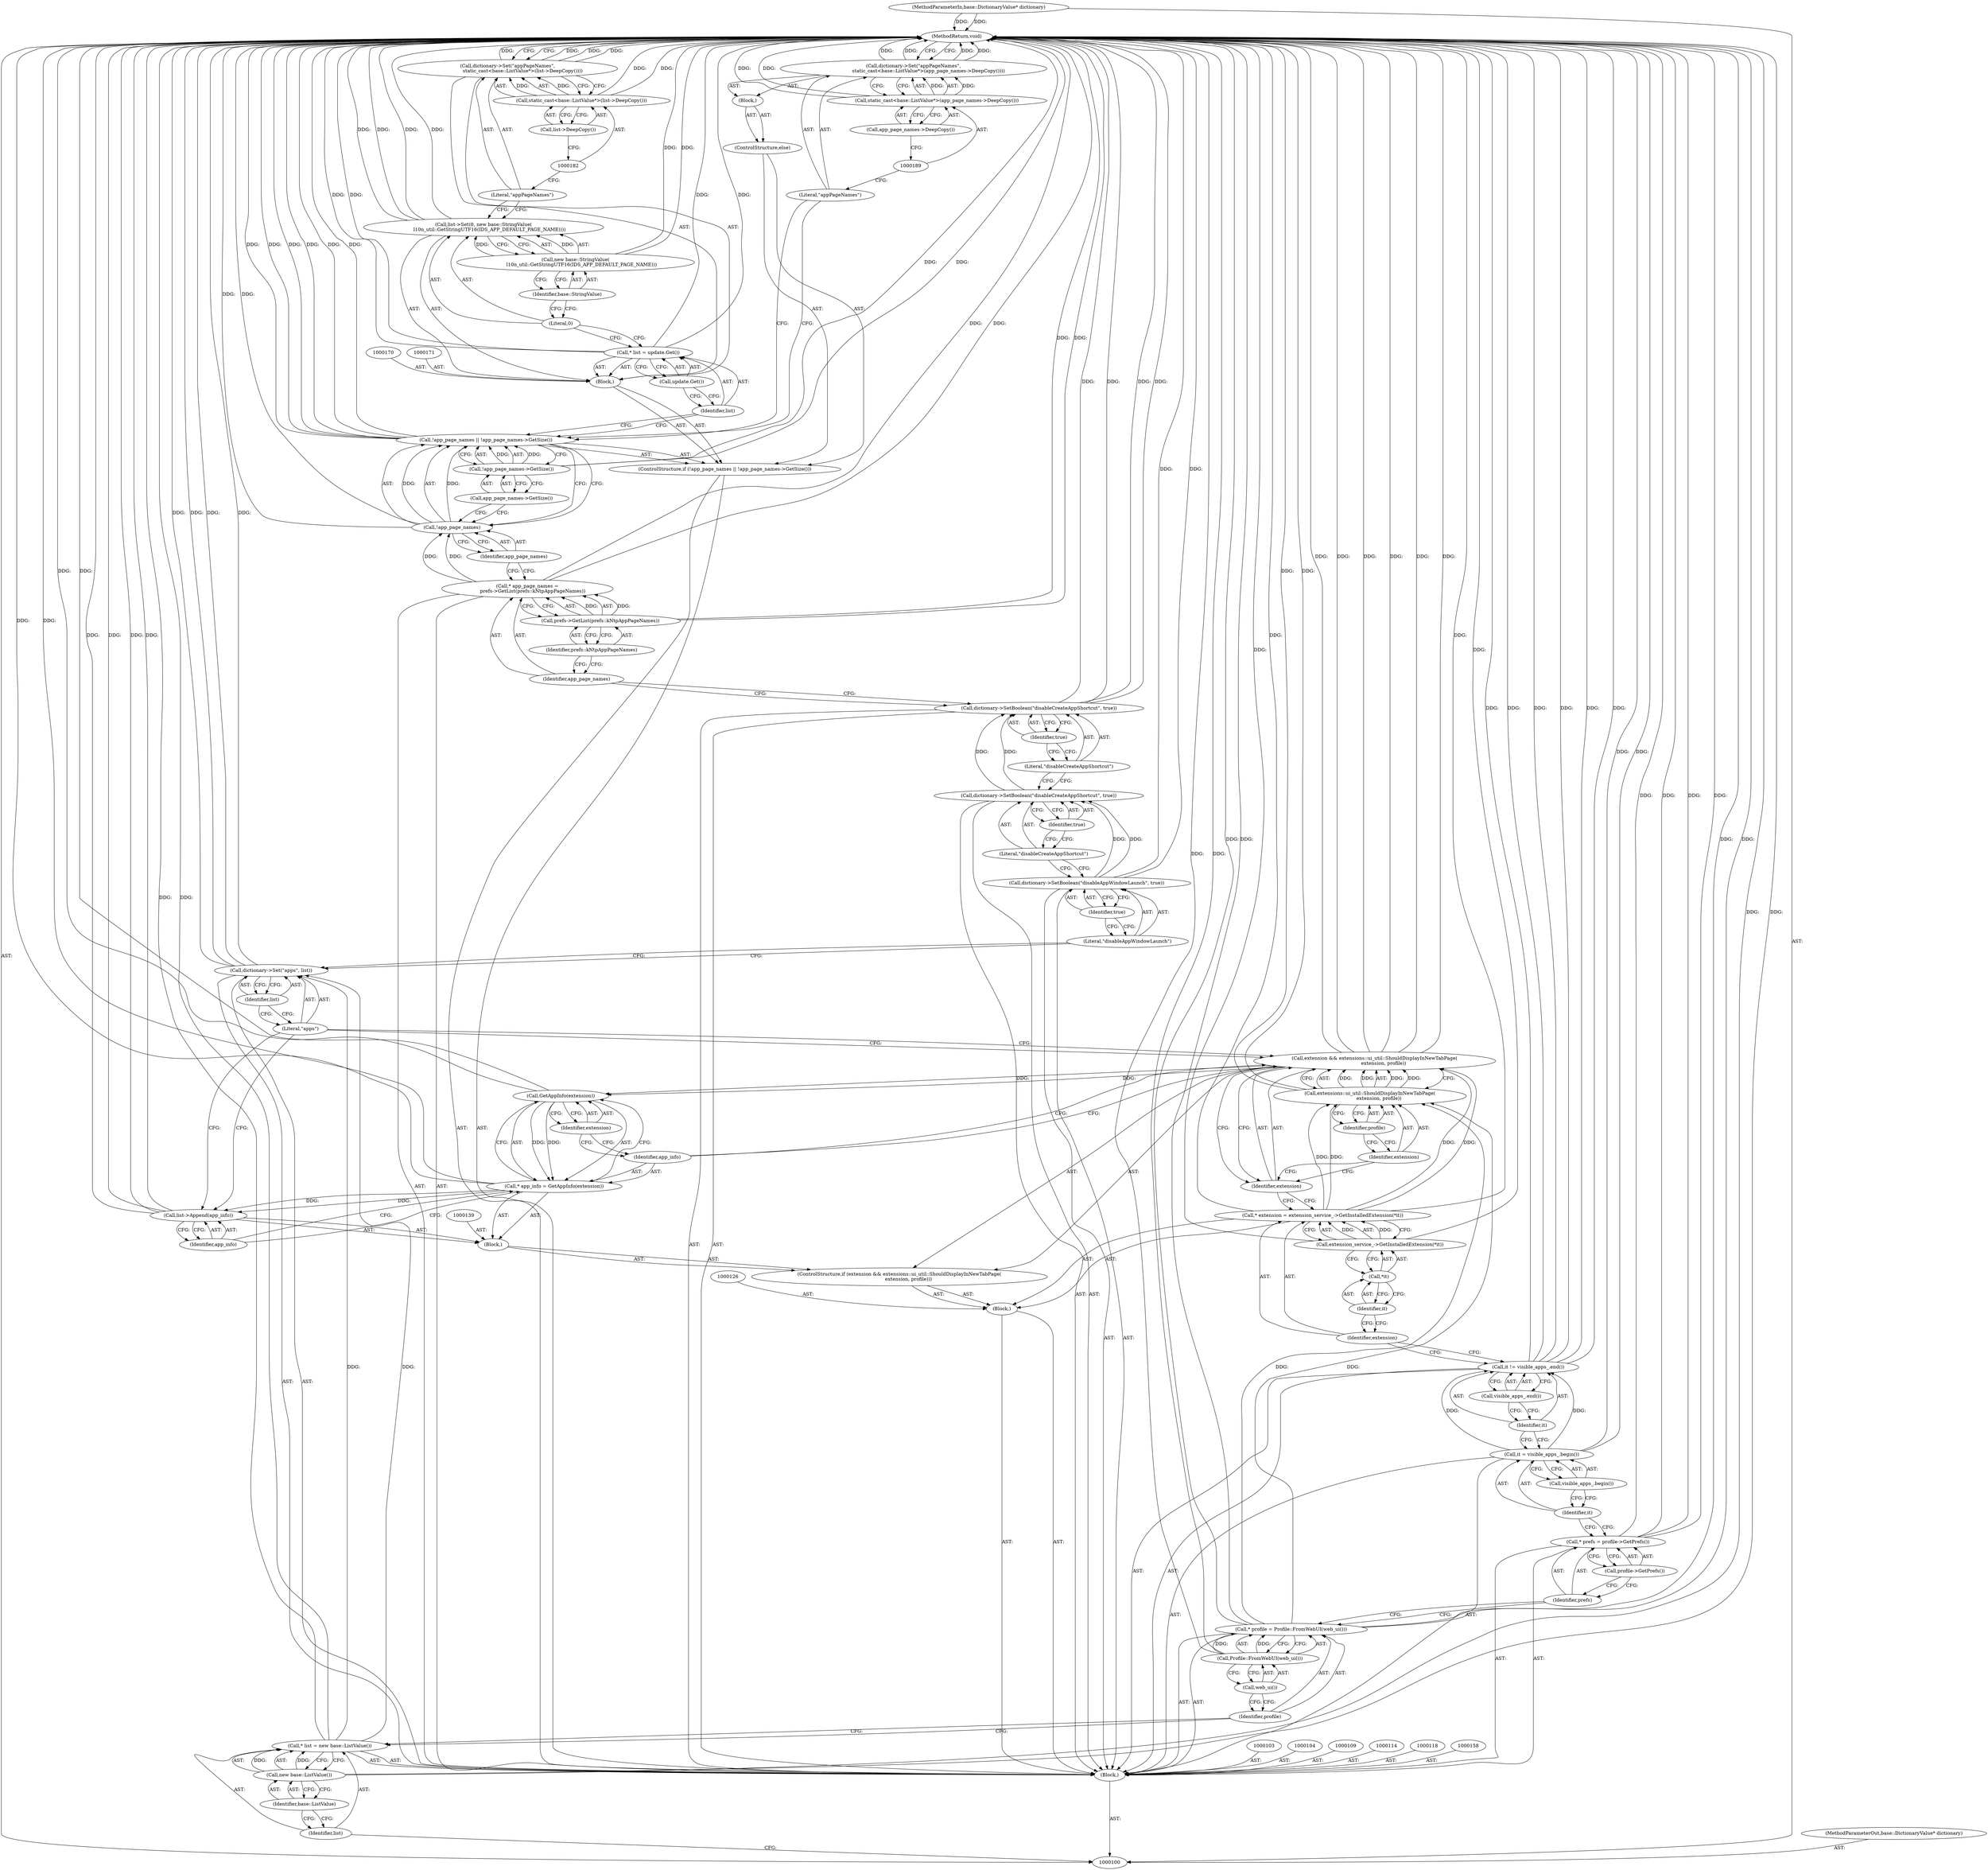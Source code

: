 digraph "1_Chrome_438b99bc730bc665eedfc62c4eb864c981e5c65f_1" {
"1000191" [label="(MethodReturn,void)"];
"1000101" [label="(MethodParameterIn,base::DictionaryValue* dictionary)"];
"1000307" [label="(MethodParameterOut,base::DictionaryValue* dictionary)"];
"1000102" [label="(Block,)"];
"1000127" [label="(Call,* extension = extension_service_->GetInstalledExtension(*it))"];
"1000128" [label="(Identifier,extension)"];
"1000129" [label="(Call,extension_service_->GetInstalledExtension(*it))"];
"1000125" [label="(Block,)"];
"1000130" [label="(Call,*it)"];
"1000131" [label="(Identifier,it)"];
"1000135" [label="(Call,extensions::ui_util::ShouldDisplayInNewTabPage(\n            extension, profile))"];
"1000132" [label="(ControlStructure,if (extension && extensions::ui_util::ShouldDisplayInNewTabPage(\n            extension, profile)))"];
"1000133" [label="(Call,extension && extensions::ui_util::ShouldDisplayInNewTabPage(\n            extension, profile))"];
"1000134" [label="(Identifier,extension)"];
"1000136" [label="(Identifier,extension)"];
"1000137" [label="(Identifier,profile)"];
"1000140" [label="(Call,* app_info = GetAppInfo(extension))"];
"1000141" [label="(Identifier,app_info)"];
"1000142" [label="(Call,GetAppInfo(extension))"];
"1000143" [label="(Identifier,extension)"];
"1000138" [label="(Block,)"];
"1000145" [label="(Identifier,app_info)"];
"1000144" [label="(Call,list->Append(app_info))"];
"1000147" [label="(Literal,\"apps\")"];
"1000148" [label="(Identifier,list)"];
"1000146" [label="(Call,dictionary->Set(\"apps\", list))"];
"1000149" [label="(Call,dictionary->SetBoolean(\"disableAppWindowLaunch\", true))"];
"1000150" [label="(Literal,\"disableAppWindowLaunch\")"];
"1000151" [label="(Identifier,true)"];
"1000152" [label="(Call,dictionary->SetBoolean(\"disableCreateAppShortcut\", true))"];
"1000153" [label="(Literal,\"disableCreateAppShortcut\")"];
"1000154" [label="(Identifier,true)"];
"1000155" [label="(Call,dictionary->SetBoolean(\"disableCreateAppShortcut\", true))"];
"1000156" [label="(Literal,\"disableCreateAppShortcut\")"];
"1000157" [label="(Identifier,true)"];
"1000159" [label="(Call,* app_page_names =\n       prefs->GetList(prefs::kNtpAppPageNames))"];
"1000160" [label="(Identifier,app_page_names)"];
"1000162" [label="(Identifier,prefs::kNtpAppPageNames)"];
"1000161" [label="(Call,prefs->GetList(prefs::kNtpAppPageNames))"];
"1000167" [label="(Call,!app_page_names->GetSize())"];
"1000168" [label="(Call,app_page_names->GetSize())"];
"1000163" [label="(ControlStructure,if (!app_page_names || !app_page_names->GetSize()))"];
"1000164" [label="(Call,!app_page_names || !app_page_names->GetSize())"];
"1000165" [label="(Call,!app_page_names)"];
"1000166" [label="(Identifier,app_page_names)"];
"1000172" [label="(Call,* list = update.Get())"];
"1000173" [label="(Identifier,list)"];
"1000174" [label="(Call,update.Get())"];
"1000169" [label="(Block,)"];
"1000176" [label="(Literal,0)"];
"1000177" [label="(Call,new base::StringValue(\n        l10n_util::GetStringUTF16(IDS_APP_DEFAULT_PAGE_NAME)))"];
"1000178" [label="(Identifier,base::StringValue)"];
"1000175" [label="(Call,list->Set(0, new base::StringValue(\n        l10n_util::GetStringUTF16(IDS_APP_DEFAULT_PAGE_NAME))))"];
"1000180" [label="(Literal,\"appPageNames\")"];
"1000179" [label="(Call,dictionary->Set(\"appPageNames\",\n                    static_cast<base::ListValue*>(list->DeepCopy())))"];
"1000181" [label="(Call,static_cast<base::ListValue*>(list->DeepCopy()))"];
"1000183" [label="(Call,list->DeepCopy())"];
"1000184" [label="(ControlStructure,else)"];
"1000185" [label="(Block,)"];
"1000187" [label="(Literal,\"appPageNames\")"];
"1000186" [label="(Call,dictionary->Set(\"appPageNames\",\n                    static_cast<base::ListValue*>(app_page_names->DeepCopy())))"];
"1000188" [label="(Call,static_cast<base::ListValue*>(app_page_names->DeepCopy()))"];
"1000190" [label="(Call,app_page_names->DeepCopy())"];
"1000105" [label="(Call,* list = new base::ListValue())"];
"1000106" [label="(Identifier,list)"];
"1000107" [label="(Call,new base::ListValue())"];
"1000108" [label="(Identifier,base::ListValue)"];
"1000111" [label="(Identifier,profile)"];
"1000112" [label="(Call,Profile::FromWebUI(web_ui()))"];
"1000113" [label="(Call,web_ui())"];
"1000110" [label="(Call,* profile = Profile::FromWebUI(web_ui()))"];
"1000115" [label="(Call,* prefs = profile->GetPrefs())"];
"1000116" [label="(Identifier,prefs)"];
"1000117" [label="(Call,profile->GetPrefs())"];
"1000119" [label="(Call,it = visible_apps_.begin())"];
"1000120" [label="(Identifier,it)"];
"1000121" [label="(Call,visible_apps_.begin())"];
"1000124" [label="(Call,visible_apps_.end())"];
"1000122" [label="(Call,it != visible_apps_.end())"];
"1000123" [label="(Identifier,it)"];
"1000191" -> "1000100"  [label="AST: "];
"1000191" -> "1000179"  [label="CFG: "];
"1000191" -> "1000186"  [label="CFG: "];
"1000107" -> "1000191"  [label="DDG: "];
"1000105" -> "1000191"  [label="DDG: "];
"1000188" -> "1000191"  [label="DDG: "];
"1000155" -> "1000191"  [label="DDG: "];
"1000155" -> "1000191"  [label="DDG: "];
"1000179" -> "1000191"  [label="DDG: "];
"1000179" -> "1000191"  [label="DDG: "];
"1000122" -> "1000191"  [label="DDG: "];
"1000122" -> "1000191"  [label="DDG: "];
"1000122" -> "1000191"  [label="DDG: "];
"1000175" -> "1000191"  [label="DDG: "];
"1000175" -> "1000191"  [label="DDG: "];
"1000115" -> "1000191"  [label="DDG: "];
"1000115" -> "1000191"  [label="DDG: "];
"1000186" -> "1000191"  [label="DDG: "];
"1000186" -> "1000191"  [label="DDG: "];
"1000177" -> "1000191"  [label="DDG: "];
"1000167" -> "1000191"  [label="DDG: "];
"1000129" -> "1000191"  [label="DDG: "];
"1000164" -> "1000191"  [label="DDG: "];
"1000164" -> "1000191"  [label="DDG: "];
"1000164" -> "1000191"  [label="DDG: "];
"1000140" -> "1000191"  [label="DDG: "];
"1000165" -> "1000191"  [label="DDG: "];
"1000127" -> "1000191"  [label="DDG: "];
"1000144" -> "1000191"  [label="DDG: "];
"1000144" -> "1000191"  [label="DDG: "];
"1000133" -> "1000191"  [label="DDG: "];
"1000133" -> "1000191"  [label="DDG: "];
"1000133" -> "1000191"  [label="DDG: "];
"1000119" -> "1000191"  [label="DDG: "];
"1000149" -> "1000191"  [label="DDG: "];
"1000146" -> "1000191"  [label="DDG: "];
"1000146" -> "1000191"  [label="DDG: "];
"1000110" -> "1000191"  [label="DDG: "];
"1000110" -> "1000191"  [label="DDG: "];
"1000112" -> "1000191"  [label="DDG: "];
"1000101" -> "1000191"  [label="DDG: "];
"1000172" -> "1000191"  [label="DDG: "];
"1000172" -> "1000191"  [label="DDG: "];
"1000142" -> "1000191"  [label="DDG: "];
"1000161" -> "1000191"  [label="DDG: "];
"1000181" -> "1000191"  [label="DDG: "];
"1000159" -> "1000191"  [label="DDG: "];
"1000135" -> "1000191"  [label="DDG: "];
"1000101" -> "1000100"  [label="AST: "];
"1000101" -> "1000191"  [label="DDG: "];
"1000307" -> "1000100"  [label="AST: "];
"1000102" -> "1000100"  [label="AST: "];
"1000103" -> "1000102"  [label="AST: "];
"1000104" -> "1000102"  [label="AST: "];
"1000105" -> "1000102"  [label="AST: "];
"1000109" -> "1000102"  [label="AST: "];
"1000110" -> "1000102"  [label="AST: "];
"1000114" -> "1000102"  [label="AST: "];
"1000115" -> "1000102"  [label="AST: "];
"1000118" -> "1000102"  [label="AST: "];
"1000119" -> "1000102"  [label="AST: "];
"1000122" -> "1000102"  [label="AST: "];
"1000125" -> "1000102"  [label="AST: "];
"1000146" -> "1000102"  [label="AST: "];
"1000149" -> "1000102"  [label="AST: "];
"1000152" -> "1000102"  [label="AST: "];
"1000155" -> "1000102"  [label="AST: "];
"1000158" -> "1000102"  [label="AST: "];
"1000159" -> "1000102"  [label="AST: "];
"1000163" -> "1000102"  [label="AST: "];
"1000127" -> "1000125"  [label="AST: "];
"1000127" -> "1000129"  [label="CFG: "];
"1000128" -> "1000127"  [label="AST: "];
"1000129" -> "1000127"  [label="AST: "];
"1000134" -> "1000127"  [label="CFG: "];
"1000127" -> "1000191"  [label="DDG: "];
"1000129" -> "1000127"  [label="DDG: "];
"1000127" -> "1000133"  [label="DDG: "];
"1000127" -> "1000135"  [label="DDG: "];
"1000128" -> "1000127"  [label="AST: "];
"1000128" -> "1000122"  [label="CFG: "];
"1000131" -> "1000128"  [label="CFG: "];
"1000129" -> "1000127"  [label="AST: "];
"1000129" -> "1000130"  [label="CFG: "];
"1000130" -> "1000129"  [label="AST: "];
"1000127" -> "1000129"  [label="CFG: "];
"1000129" -> "1000191"  [label="DDG: "];
"1000129" -> "1000127"  [label="DDG: "];
"1000125" -> "1000102"  [label="AST: "];
"1000126" -> "1000125"  [label="AST: "];
"1000127" -> "1000125"  [label="AST: "];
"1000132" -> "1000125"  [label="AST: "];
"1000130" -> "1000129"  [label="AST: "];
"1000130" -> "1000131"  [label="CFG: "];
"1000131" -> "1000130"  [label="AST: "];
"1000129" -> "1000130"  [label="CFG: "];
"1000131" -> "1000130"  [label="AST: "];
"1000131" -> "1000128"  [label="CFG: "];
"1000130" -> "1000131"  [label="CFG: "];
"1000135" -> "1000133"  [label="AST: "];
"1000135" -> "1000137"  [label="CFG: "];
"1000136" -> "1000135"  [label="AST: "];
"1000137" -> "1000135"  [label="AST: "];
"1000133" -> "1000135"  [label="CFG: "];
"1000135" -> "1000191"  [label="DDG: "];
"1000135" -> "1000133"  [label="DDG: "];
"1000135" -> "1000133"  [label="DDG: "];
"1000127" -> "1000135"  [label="DDG: "];
"1000110" -> "1000135"  [label="DDG: "];
"1000132" -> "1000125"  [label="AST: "];
"1000133" -> "1000132"  [label="AST: "];
"1000138" -> "1000132"  [label="AST: "];
"1000133" -> "1000132"  [label="AST: "];
"1000133" -> "1000134"  [label="CFG: "];
"1000133" -> "1000135"  [label="CFG: "];
"1000134" -> "1000133"  [label="AST: "];
"1000135" -> "1000133"  [label="AST: "];
"1000141" -> "1000133"  [label="CFG: "];
"1000147" -> "1000133"  [label="CFG: "];
"1000133" -> "1000191"  [label="DDG: "];
"1000133" -> "1000191"  [label="DDG: "];
"1000133" -> "1000191"  [label="DDG: "];
"1000135" -> "1000133"  [label="DDG: "];
"1000135" -> "1000133"  [label="DDG: "];
"1000127" -> "1000133"  [label="DDG: "];
"1000133" -> "1000142"  [label="DDG: "];
"1000134" -> "1000133"  [label="AST: "];
"1000134" -> "1000127"  [label="CFG: "];
"1000136" -> "1000134"  [label="CFG: "];
"1000133" -> "1000134"  [label="CFG: "];
"1000136" -> "1000135"  [label="AST: "];
"1000136" -> "1000134"  [label="CFG: "];
"1000137" -> "1000136"  [label="CFG: "];
"1000137" -> "1000135"  [label="AST: "];
"1000137" -> "1000136"  [label="CFG: "];
"1000135" -> "1000137"  [label="CFG: "];
"1000140" -> "1000138"  [label="AST: "];
"1000140" -> "1000142"  [label="CFG: "];
"1000141" -> "1000140"  [label="AST: "];
"1000142" -> "1000140"  [label="AST: "];
"1000145" -> "1000140"  [label="CFG: "];
"1000140" -> "1000191"  [label="DDG: "];
"1000142" -> "1000140"  [label="DDG: "];
"1000140" -> "1000144"  [label="DDG: "];
"1000141" -> "1000140"  [label="AST: "];
"1000141" -> "1000133"  [label="CFG: "];
"1000143" -> "1000141"  [label="CFG: "];
"1000142" -> "1000140"  [label="AST: "];
"1000142" -> "1000143"  [label="CFG: "];
"1000143" -> "1000142"  [label="AST: "];
"1000140" -> "1000142"  [label="CFG: "];
"1000142" -> "1000191"  [label="DDG: "];
"1000142" -> "1000140"  [label="DDG: "];
"1000133" -> "1000142"  [label="DDG: "];
"1000143" -> "1000142"  [label="AST: "];
"1000143" -> "1000141"  [label="CFG: "];
"1000142" -> "1000143"  [label="CFG: "];
"1000138" -> "1000132"  [label="AST: "];
"1000139" -> "1000138"  [label="AST: "];
"1000140" -> "1000138"  [label="AST: "];
"1000144" -> "1000138"  [label="AST: "];
"1000145" -> "1000144"  [label="AST: "];
"1000145" -> "1000140"  [label="CFG: "];
"1000144" -> "1000145"  [label="CFG: "];
"1000144" -> "1000138"  [label="AST: "];
"1000144" -> "1000145"  [label="CFG: "];
"1000145" -> "1000144"  [label="AST: "];
"1000147" -> "1000144"  [label="CFG: "];
"1000144" -> "1000191"  [label="DDG: "];
"1000144" -> "1000191"  [label="DDG: "];
"1000140" -> "1000144"  [label="DDG: "];
"1000147" -> "1000146"  [label="AST: "];
"1000147" -> "1000144"  [label="CFG: "];
"1000147" -> "1000133"  [label="CFG: "];
"1000148" -> "1000147"  [label="CFG: "];
"1000148" -> "1000146"  [label="AST: "];
"1000148" -> "1000147"  [label="CFG: "];
"1000146" -> "1000148"  [label="CFG: "];
"1000146" -> "1000102"  [label="AST: "];
"1000146" -> "1000148"  [label="CFG: "];
"1000147" -> "1000146"  [label="AST: "];
"1000148" -> "1000146"  [label="AST: "];
"1000150" -> "1000146"  [label="CFG: "];
"1000146" -> "1000191"  [label="DDG: "];
"1000146" -> "1000191"  [label="DDG: "];
"1000105" -> "1000146"  [label="DDG: "];
"1000149" -> "1000102"  [label="AST: "];
"1000149" -> "1000151"  [label="CFG: "];
"1000150" -> "1000149"  [label="AST: "];
"1000151" -> "1000149"  [label="AST: "];
"1000153" -> "1000149"  [label="CFG: "];
"1000149" -> "1000191"  [label="DDG: "];
"1000149" -> "1000152"  [label="DDG: "];
"1000150" -> "1000149"  [label="AST: "];
"1000150" -> "1000146"  [label="CFG: "];
"1000151" -> "1000150"  [label="CFG: "];
"1000151" -> "1000149"  [label="AST: "];
"1000151" -> "1000150"  [label="CFG: "];
"1000149" -> "1000151"  [label="CFG: "];
"1000152" -> "1000102"  [label="AST: "];
"1000152" -> "1000154"  [label="CFG: "];
"1000153" -> "1000152"  [label="AST: "];
"1000154" -> "1000152"  [label="AST: "];
"1000156" -> "1000152"  [label="CFG: "];
"1000149" -> "1000152"  [label="DDG: "];
"1000152" -> "1000155"  [label="DDG: "];
"1000153" -> "1000152"  [label="AST: "];
"1000153" -> "1000149"  [label="CFG: "];
"1000154" -> "1000153"  [label="CFG: "];
"1000154" -> "1000152"  [label="AST: "];
"1000154" -> "1000153"  [label="CFG: "];
"1000152" -> "1000154"  [label="CFG: "];
"1000155" -> "1000102"  [label="AST: "];
"1000155" -> "1000157"  [label="CFG: "];
"1000156" -> "1000155"  [label="AST: "];
"1000157" -> "1000155"  [label="AST: "];
"1000160" -> "1000155"  [label="CFG: "];
"1000155" -> "1000191"  [label="DDG: "];
"1000155" -> "1000191"  [label="DDG: "];
"1000152" -> "1000155"  [label="DDG: "];
"1000156" -> "1000155"  [label="AST: "];
"1000156" -> "1000152"  [label="CFG: "];
"1000157" -> "1000156"  [label="CFG: "];
"1000157" -> "1000155"  [label="AST: "];
"1000157" -> "1000156"  [label="CFG: "];
"1000155" -> "1000157"  [label="CFG: "];
"1000159" -> "1000102"  [label="AST: "];
"1000159" -> "1000161"  [label="CFG: "];
"1000160" -> "1000159"  [label="AST: "];
"1000161" -> "1000159"  [label="AST: "];
"1000166" -> "1000159"  [label="CFG: "];
"1000159" -> "1000191"  [label="DDG: "];
"1000161" -> "1000159"  [label="DDG: "];
"1000159" -> "1000165"  [label="DDG: "];
"1000160" -> "1000159"  [label="AST: "];
"1000160" -> "1000155"  [label="CFG: "];
"1000162" -> "1000160"  [label="CFG: "];
"1000162" -> "1000161"  [label="AST: "];
"1000162" -> "1000160"  [label="CFG: "];
"1000161" -> "1000162"  [label="CFG: "];
"1000161" -> "1000159"  [label="AST: "];
"1000161" -> "1000162"  [label="CFG: "];
"1000162" -> "1000161"  [label="AST: "];
"1000159" -> "1000161"  [label="CFG: "];
"1000161" -> "1000191"  [label="DDG: "];
"1000161" -> "1000159"  [label="DDG: "];
"1000167" -> "1000164"  [label="AST: "];
"1000167" -> "1000168"  [label="CFG: "];
"1000168" -> "1000167"  [label="AST: "];
"1000164" -> "1000167"  [label="CFG: "];
"1000167" -> "1000191"  [label="DDG: "];
"1000167" -> "1000164"  [label="DDG: "];
"1000168" -> "1000167"  [label="AST: "];
"1000168" -> "1000165"  [label="CFG: "];
"1000167" -> "1000168"  [label="CFG: "];
"1000163" -> "1000102"  [label="AST: "];
"1000164" -> "1000163"  [label="AST: "];
"1000169" -> "1000163"  [label="AST: "];
"1000184" -> "1000163"  [label="AST: "];
"1000164" -> "1000163"  [label="AST: "];
"1000164" -> "1000165"  [label="CFG: "];
"1000164" -> "1000167"  [label="CFG: "];
"1000165" -> "1000164"  [label="AST: "];
"1000167" -> "1000164"  [label="AST: "];
"1000173" -> "1000164"  [label="CFG: "];
"1000187" -> "1000164"  [label="CFG: "];
"1000164" -> "1000191"  [label="DDG: "];
"1000164" -> "1000191"  [label="DDG: "];
"1000164" -> "1000191"  [label="DDG: "];
"1000165" -> "1000164"  [label="DDG: "];
"1000167" -> "1000164"  [label="DDG: "];
"1000165" -> "1000164"  [label="AST: "];
"1000165" -> "1000166"  [label="CFG: "];
"1000166" -> "1000165"  [label="AST: "];
"1000168" -> "1000165"  [label="CFG: "];
"1000164" -> "1000165"  [label="CFG: "];
"1000165" -> "1000191"  [label="DDG: "];
"1000165" -> "1000164"  [label="DDG: "];
"1000159" -> "1000165"  [label="DDG: "];
"1000166" -> "1000165"  [label="AST: "];
"1000166" -> "1000159"  [label="CFG: "];
"1000165" -> "1000166"  [label="CFG: "];
"1000172" -> "1000169"  [label="AST: "];
"1000172" -> "1000174"  [label="CFG: "];
"1000173" -> "1000172"  [label="AST: "];
"1000174" -> "1000172"  [label="AST: "];
"1000176" -> "1000172"  [label="CFG: "];
"1000172" -> "1000191"  [label="DDG: "];
"1000172" -> "1000191"  [label="DDG: "];
"1000173" -> "1000172"  [label="AST: "];
"1000173" -> "1000164"  [label="CFG: "];
"1000174" -> "1000173"  [label="CFG: "];
"1000174" -> "1000172"  [label="AST: "];
"1000174" -> "1000173"  [label="CFG: "];
"1000172" -> "1000174"  [label="CFG: "];
"1000169" -> "1000163"  [label="AST: "];
"1000170" -> "1000169"  [label="AST: "];
"1000171" -> "1000169"  [label="AST: "];
"1000172" -> "1000169"  [label="AST: "];
"1000175" -> "1000169"  [label="AST: "];
"1000179" -> "1000169"  [label="AST: "];
"1000176" -> "1000175"  [label="AST: "];
"1000176" -> "1000172"  [label="CFG: "];
"1000178" -> "1000176"  [label="CFG: "];
"1000177" -> "1000175"  [label="AST: "];
"1000177" -> "1000178"  [label="CFG: "];
"1000178" -> "1000177"  [label="AST: "];
"1000175" -> "1000177"  [label="CFG: "];
"1000177" -> "1000191"  [label="DDG: "];
"1000177" -> "1000175"  [label="DDG: "];
"1000178" -> "1000177"  [label="AST: "];
"1000178" -> "1000176"  [label="CFG: "];
"1000177" -> "1000178"  [label="CFG: "];
"1000175" -> "1000169"  [label="AST: "];
"1000175" -> "1000177"  [label="CFG: "];
"1000176" -> "1000175"  [label="AST: "];
"1000177" -> "1000175"  [label="AST: "];
"1000180" -> "1000175"  [label="CFG: "];
"1000175" -> "1000191"  [label="DDG: "];
"1000175" -> "1000191"  [label="DDG: "];
"1000177" -> "1000175"  [label="DDG: "];
"1000180" -> "1000179"  [label="AST: "];
"1000180" -> "1000175"  [label="CFG: "];
"1000182" -> "1000180"  [label="CFG: "];
"1000179" -> "1000169"  [label="AST: "];
"1000179" -> "1000181"  [label="CFG: "];
"1000180" -> "1000179"  [label="AST: "];
"1000181" -> "1000179"  [label="AST: "];
"1000191" -> "1000179"  [label="CFG: "];
"1000179" -> "1000191"  [label="DDG: "];
"1000179" -> "1000191"  [label="DDG: "];
"1000181" -> "1000179"  [label="DDG: "];
"1000181" -> "1000179"  [label="AST: "];
"1000181" -> "1000183"  [label="CFG: "];
"1000182" -> "1000181"  [label="AST: "];
"1000183" -> "1000181"  [label="AST: "];
"1000179" -> "1000181"  [label="CFG: "];
"1000181" -> "1000191"  [label="DDG: "];
"1000181" -> "1000179"  [label="DDG: "];
"1000183" -> "1000181"  [label="AST: "];
"1000183" -> "1000182"  [label="CFG: "];
"1000181" -> "1000183"  [label="CFG: "];
"1000184" -> "1000163"  [label="AST: "];
"1000185" -> "1000184"  [label="AST: "];
"1000185" -> "1000184"  [label="AST: "];
"1000186" -> "1000185"  [label="AST: "];
"1000187" -> "1000186"  [label="AST: "];
"1000187" -> "1000164"  [label="CFG: "];
"1000189" -> "1000187"  [label="CFG: "];
"1000186" -> "1000185"  [label="AST: "];
"1000186" -> "1000188"  [label="CFG: "];
"1000187" -> "1000186"  [label="AST: "];
"1000188" -> "1000186"  [label="AST: "];
"1000191" -> "1000186"  [label="CFG: "];
"1000186" -> "1000191"  [label="DDG: "];
"1000186" -> "1000191"  [label="DDG: "];
"1000188" -> "1000186"  [label="DDG: "];
"1000188" -> "1000186"  [label="AST: "];
"1000188" -> "1000190"  [label="CFG: "];
"1000189" -> "1000188"  [label="AST: "];
"1000190" -> "1000188"  [label="AST: "];
"1000186" -> "1000188"  [label="CFG: "];
"1000188" -> "1000191"  [label="DDG: "];
"1000188" -> "1000186"  [label="DDG: "];
"1000190" -> "1000188"  [label="AST: "];
"1000190" -> "1000189"  [label="CFG: "];
"1000188" -> "1000190"  [label="CFG: "];
"1000105" -> "1000102"  [label="AST: "];
"1000105" -> "1000107"  [label="CFG: "];
"1000106" -> "1000105"  [label="AST: "];
"1000107" -> "1000105"  [label="AST: "];
"1000111" -> "1000105"  [label="CFG: "];
"1000105" -> "1000191"  [label="DDG: "];
"1000107" -> "1000105"  [label="DDG: "];
"1000105" -> "1000146"  [label="DDG: "];
"1000106" -> "1000105"  [label="AST: "];
"1000106" -> "1000100"  [label="CFG: "];
"1000108" -> "1000106"  [label="CFG: "];
"1000107" -> "1000105"  [label="AST: "];
"1000107" -> "1000108"  [label="CFG: "];
"1000108" -> "1000107"  [label="AST: "];
"1000105" -> "1000107"  [label="CFG: "];
"1000107" -> "1000191"  [label="DDG: "];
"1000107" -> "1000105"  [label="DDG: "];
"1000108" -> "1000107"  [label="AST: "];
"1000108" -> "1000106"  [label="CFG: "];
"1000107" -> "1000108"  [label="CFG: "];
"1000111" -> "1000110"  [label="AST: "];
"1000111" -> "1000105"  [label="CFG: "];
"1000113" -> "1000111"  [label="CFG: "];
"1000112" -> "1000110"  [label="AST: "];
"1000112" -> "1000113"  [label="CFG: "];
"1000113" -> "1000112"  [label="AST: "];
"1000110" -> "1000112"  [label="CFG: "];
"1000112" -> "1000191"  [label="DDG: "];
"1000112" -> "1000110"  [label="DDG: "];
"1000113" -> "1000112"  [label="AST: "];
"1000113" -> "1000111"  [label="CFG: "];
"1000112" -> "1000113"  [label="CFG: "];
"1000110" -> "1000102"  [label="AST: "];
"1000110" -> "1000112"  [label="CFG: "];
"1000111" -> "1000110"  [label="AST: "];
"1000112" -> "1000110"  [label="AST: "];
"1000116" -> "1000110"  [label="CFG: "];
"1000110" -> "1000191"  [label="DDG: "];
"1000110" -> "1000191"  [label="DDG: "];
"1000112" -> "1000110"  [label="DDG: "];
"1000110" -> "1000135"  [label="DDG: "];
"1000115" -> "1000102"  [label="AST: "];
"1000115" -> "1000117"  [label="CFG: "];
"1000116" -> "1000115"  [label="AST: "];
"1000117" -> "1000115"  [label="AST: "];
"1000120" -> "1000115"  [label="CFG: "];
"1000115" -> "1000191"  [label="DDG: "];
"1000115" -> "1000191"  [label="DDG: "];
"1000116" -> "1000115"  [label="AST: "];
"1000116" -> "1000110"  [label="CFG: "];
"1000117" -> "1000116"  [label="CFG: "];
"1000117" -> "1000115"  [label="AST: "];
"1000117" -> "1000116"  [label="CFG: "];
"1000115" -> "1000117"  [label="CFG: "];
"1000119" -> "1000102"  [label="AST: "];
"1000119" -> "1000121"  [label="CFG: "];
"1000120" -> "1000119"  [label="AST: "];
"1000121" -> "1000119"  [label="AST: "];
"1000123" -> "1000119"  [label="CFG: "];
"1000119" -> "1000191"  [label="DDG: "];
"1000119" -> "1000122"  [label="DDG: "];
"1000120" -> "1000119"  [label="AST: "];
"1000120" -> "1000115"  [label="CFG: "];
"1000121" -> "1000120"  [label="CFG: "];
"1000121" -> "1000119"  [label="AST: "];
"1000121" -> "1000120"  [label="CFG: "];
"1000119" -> "1000121"  [label="CFG: "];
"1000124" -> "1000122"  [label="AST: "];
"1000124" -> "1000123"  [label="CFG: "];
"1000122" -> "1000124"  [label="CFG: "];
"1000122" -> "1000102"  [label="AST: "];
"1000122" -> "1000124"  [label="CFG: "];
"1000123" -> "1000122"  [label="AST: "];
"1000124" -> "1000122"  [label="AST: "];
"1000128" -> "1000122"  [label="CFG: "];
"1000122" -> "1000191"  [label="DDG: "];
"1000122" -> "1000191"  [label="DDG: "];
"1000122" -> "1000191"  [label="DDG: "];
"1000119" -> "1000122"  [label="DDG: "];
"1000123" -> "1000122"  [label="AST: "];
"1000123" -> "1000119"  [label="CFG: "];
"1000124" -> "1000123"  [label="CFG: "];
}
